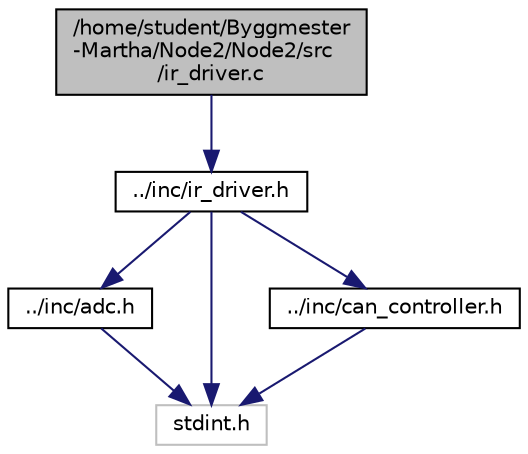 digraph "/home/student/Byggmester-Martha/Node2/Node2/src/ir_driver.c"
{
  edge [fontname="Helvetica",fontsize="10",labelfontname="Helvetica",labelfontsize="10"];
  node [fontname="Helvetica",fontsize="10",shape=record];
  Node0 [label="/home/student/Byggmester\l-Martha/Node2/Node2/src\l/ir_driver.c",height=0.2,width=0.4,color="black", fillcolor="grey75", style="filled", fontcolor="black"];
  Node0 -> Node1 [color="midnightblue",fontsize="10",style="solid",fontname="Helvetica"];
  Node1 [label="../inc/ir_driver.h",height=0.2,width=0.4,color="black", fillcolor="white", style="filled",URL="$ir__driver_8h.html",tooltip="Library for controlling IR. "];
  Node1 -> Node2 [color="midnightblue",fontsize="10",style="solid",fontname="Helvetica"];
  Node2 [label="../inc/adc.h",height=0.2,width=0.4,color="black", fillcolor="white", style="filled",URL="$Node2_2Node2_2inc_2adc_8h.html",tooltip="Library for controlling the adc on node 2. "];
  Node2 -> Node3 [color="midnightblue",fontsize="10",style="solid",fontname="Helvetica"];
  Node3 [label="stdint.h",height=0.2,width=0.4,color="grey75", fillcolor="white", style="filled"];
  Node1 -> Node4 [color="midnightblue",fontsize="10",style="solid",fontname="Helvetica"];
  Node4 [label="../inc/can_controller.h",height=0.2,width=0.4,color="black", fillcolor="white", style="filled",URL="$can__controller_8h.html",tooltip="Delivered can controll library for node 2. "];
  Node4 -> Node3 [color="midnightblue",fontsize="10",style="solid",fontname="Helvetica"];
  Node1 -> Node3 [color="midnightblue",fontsize="10",style="solid",fontname="Helvetica"];
}
